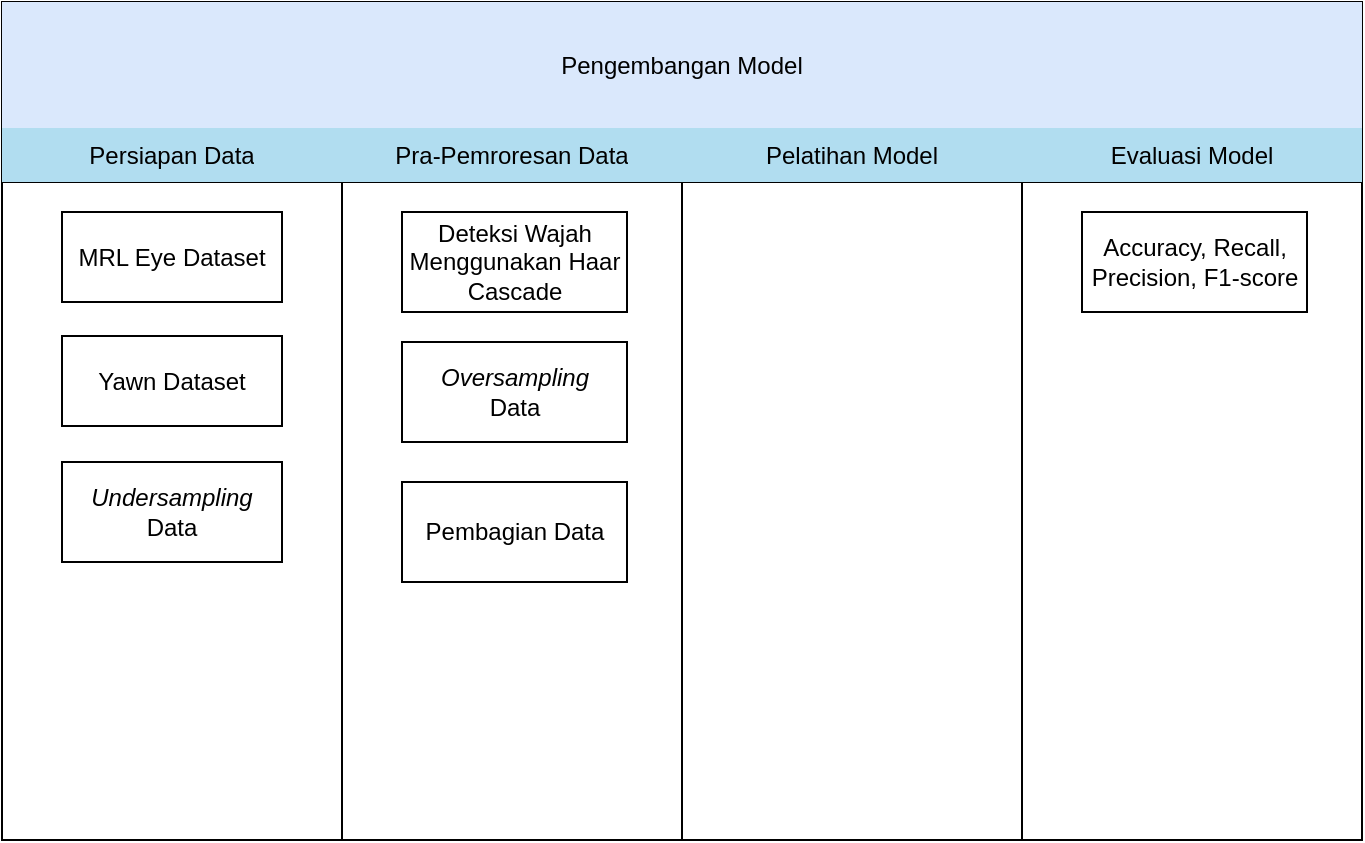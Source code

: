 <mxfile version="26.0.3">
  <diagram name="Halaman-1" id="F-EGLXpYpeBMAb6dZy1f">
    <mxGraphModel dx="1042" dy="565" grid="1" gridSize="10" guides="1" tooltips="1" connect="1" arrows="1" fold="1" page="1" pageScale="1" pageWidth="827" pageHeight="1169" math="0" shadow="0">
      <root>
        <mxCell id="0" />
        <mxCell id="1" parent="0" />
        <mxCell id="pbT7XOe0b9rUdH8Onk3J-1" value="" style="shape=table;startSize=0;container=1;collapsible=0;childLayout=tableLayout;" parent="1" vertex="1">
          <mxGeometry x="120" y="40" width="680" height="419" as="geometry" />
        </mxCell>
        <mxCell id="pbT7XOe0b9rUdH8Onk3J-2" value="" style="shape=tableRow;horizontal=0;startSize=0;swimlaneHead=0;swimlaneBody=0;strokeColor=inherit;top=0;left=0;bottom=0;right=0;collapsible=0;dropTarget=0;fillColor=none;points=[[0,0.5],[1,0.5]];portConstraint=eastwest;" parent="pbT7XOe0b9rUdH8Onk3J-1" vertex="1">
          <mxGeometry width="680" height="63" as="geometry" />
        </mxCell>
        <mxCell id="pbT7XOe0b9rUdH8Onk3J-3" value="Pengembangan Model" style="shape=partialRectangle;html=1;whiteSpace=wrap;connectable=0;strokeColor=#000000;overflow=hidden;fillColor=#dae8fc;top=0;left=0;bottom=0;right=0;pointerEvents=1;rowspan=1;colspan=4;" parent="pbT7XOe0b9rUdH8Onk3J-2" vertex="1">
          <mxGeometry width="680" height="63" as="geometry">
            <mxRectangle width="170" height="63" as="alternateBounds" />
          </mxGeometry>
        </mxCell>
        <mxCell id="pbT7XOe0b9rUdH8Onk3J-4" value="" style="shape=partialRectangle;html=1;whiteSpace=wrap;connectable=0;strokeColor=inherit;overflow=hidden;fillColor=none;top=0;left=0;bottom=0;right=0;pointerEvents=1;" parent="pbT7XOe0b9rUdH8Onk3J-2" vertex="1" visible="0">
          <mxGeometry x="170" width="170" height="63" as="geometry">
            <mxRectangle width="170" height="63" as="alternateBounds" />
          </mxGeometry>
        </mxCell>
        <mxCell id="pbT7XOe0b9rUdH8Onk3J-5" value="" style="shape=partialRectangle;html=1;whiteSpace=wrap;connectable=0;strokeColor=inherit;overflow=hidden;fillColor=none;top=0;left=0;bottom=0;right=0;pointerEvents=1;" parent="pbT7XOe0b9rUdH8Onk3J-2" vertex="1" visible="0">
          <mxGeometry x="340" width="170" height="63" as="geometry">
            <mxRectangle width="170" height="63" as="alternateBounds" />
          </mxGeometry>
        </mxCell>
        <mxCell id="pbT7XOe0b9rUdH8Onk3J-6" value="" style="shape=partialRectangle;html=1;whiteSpace=wrap;connectable=0;strokeColor=inherit;overflow=hidden;fillColor=none;top=0;left=0;bottom=0;right=0;pointerEvents=1;" parent="pbT7XOe0b9rUdH8Onk3J-2" vertex="1" visible="0">
          <mxGeometry x="510" width="170" height="63" as="geometry">
            <mxRectangle width="170" height="63" as="alternateBounds" />
          </mxGeometry>
        </mxCell>
        <mxCell id="pbT7XOe0b9rUdH8Onk3J-7" value="" style="shape=tableRow;horizontal=0;startSize=0;swimlaneHead=0;swimlaneBody=0;strokeColor=inherit;top=0;left=0;bottom=0;right=0;collapsible=0;dropTarget=0;fillColor=none;points=[[0,0.5],[1,0.5]];portConstraint=eastwest;" parent="pbT7XOe0b9rUdH8Onk3J-1" vertex="1">
          <mxGeometry y="63" width="680" height="27" as="geometry" />
        </mxCell>
        <mxCell id="pbT7XOe0b9rUdH8Onk3J-8" value="Persiapan Data" style="shape=partialRectangle;html=1;whiteSpace=wrap;connectable=0;strokeColor=#000000;overflow=hidden;fillColor=#b1ddf0;top=0;left=0;bottom=0;right=0;pointerEvents=1;" parent="pbT7XOe0b9rUdH8Onk3J-7" vertex="1">
          <mxGeometry width="170" height="27" as="geometry">
            <mxRectangle width="170" height="27" as="alternateBounds" />
          </mxGeometry>
        </mxCell>
        <mxCell id="pbT7XOe0b9rUdH8Onk3J-9" value="Pra-Pemroresan Data" style="shape=partialRectangle;html=1;whiteSpace=wrap;connectable=0;strokeColor=#000000;overflow=hidden;fillColor=#b1ddf0;top=0;left=0;bottom=0;right=0;pointerEvents=1;" parent="pbT7XOe0b9rUdH8Onk3J-7" vertex="1">
          <mxGeometry x="170" width="170" height="27" as="geometry">
            <mxRectangle width="170" height="27" as="alternateBounds" />
          </mxGeometry>
        </mxCell>
        <mxCell id="pbT7XOe0b9rUdH8Onk3J-10" value="Pelatihan Model" style="shape=partialRectangle;html=1;whiteSpace=wrap;connectable=0;strokeColor=#000000;overflow=hidden;fillColor=#b1ddf0;top=0;left=0;bottom=0;right=0;pointerEvents=1;" parent="pbT7XOe0b9rUdH8Onk3J-7" vertex="1">
          <mxGeometry x="340" width="170" height="27" as="geometry">
            <mxRectangle width="170" height="27" as="alternateBounds" />
          </mxGeometry>
        </mxCell>
        <mxCell id="pbT7XOe0b9rUdH8Onk3J-11" value="Evaluasi Model" style="shape=partialRectangle;html=1;whiteSpace=wrap;connectable=0;strokeColor=#000000;overflow=hidden;fillColor=#b1ddf0;top=0;left=0;bottom=0;right=0;pointerEvents=1;" parent="pbT7XOe0b9rUdH8Onk3J-7" vertex="1">
          <mxGeometry x="510" width="170" height="27" as="geometry">
            <mxRectangle width="170" height="27" as="alternateBounds" />
          </mxGeometry>
        </mxCell>
        <mxCell id="pbT7XOe0b9rUdH8Onk3J-12" style="shape=tableRow;horizontal=0;startSize=0;swimlaneHead=0;swimlaneBody=0;strokeColor=inherit;top=0;left=0;bottom=0;right=0;collapsible=0;dropTarget=0;fillColor=none;points=[[0,0.5],[1,0.5]];portConstraint=eastwest;" parent="pbT7XOe0b9rUdH8Onk3J-1" vertex="1">
          <mxGeometry y="90" width="680" height="329" as="geometry" />
        </mxCell>
        <mxCell id="pbT7XOe0b9rUdH8Onk3J-13" style="shape=partialRectangle;html=1;whiteSpace=wrap;connectable=0;strokeColor=inherit;overflow=hidden;fillColor=none;top=0;left=0;bottom=0;right=0;pointerEvents=1;" parent="pbT7XOe0b9rUdH8Onk3J-12" vertex="1">
          <mxGeometry width="170" height="329" as="geometry">
            <mxRectangle width="170" height="329" as="alternateBounds" />
          </mxGeometry>
        </mxCell>
        <mxCell id="pbT7XOe0b9rUdH8Onk3J-14" style="shape=partialRectangle;html=1;whiteSpace=wrap;connectable=0;strokeColor=inherit;overflow=hidden;fillColor=none;top=0;left=0;bottom=0;right=0;pointerEvents=1;" parent="pbT7XOe0b9rUdH8Onk3J-12" vertex="1">
          <mxGeometry x="170" width="170" height="329" as="geometry">
            <mxRectangle width="170" height="329" as="alternateBounds" />
          </mxGeometry>
        </mxCell>
        <mxCell id="pbT7XOe0b9rUdH8Onk3J-15" style="shape=partialRectangle;html=1;whiteSpace=wrap;connectable=0;strokeColor=inherit;overflow=hidden;fillColor=none;top=0;left=0;bottom=0;right=0;pointerEvents=1;" parent="pbT7XOe0b9rUdH8Onk3J-12" vertex="1">
          <mxGeometry x="340" width="170" height="329" as="geometry">
            <mxRectangle width="170" height="329" as="alternateBounds" />
          </mxGeometry>
        </mxCell>
        <mxCell id="pbT7XOe0b9rUdH8Onk3J-16" style="shape=partialRectangle;html=1;whiteSpace=wrap;connectable=0;strokeColor=inherit;overflow=hidden;fillColor=none;top=0;left=0;bottom=0;right=0;pointerEvents=1;" parent="pbT7XOe0b9rUdH8Onk3J-12" vertex="1">
          <mxGeometry x="510" width="170" height="329" as="geometry">
            <mxRectangle width="170" height="329" as="alternateBounds" />
          </mxGeometry>
        </mxCell>
        <mxCell id="pbT7XOe0b9rUdH8Onk3J-17" value="MRL Eye Dataset" style="rounded=0;whiteSpace=wrap;html=1;" parent="1" vertex="1">
          <mxGeometry x="150" y="145" width="110" height="45" as="geometry" />
        </mxCell>
        <mxCell id="pbT7XOe0b9rUdH8Onk3J-18" value="Yawn Dataset" style="rounded=0;whiteSpace=wrap;html=1;" parent="1" vertex="1">
          <mxGeometry x="150" y="207" width="110" height="45" as="geometry" />
        </mxCell>
        <mxCell id="pbT7XOe0b9rUdH8Onk3J-20" value="Deteksi Wajah Menggunakan Haar Cascade" style="rounded=0;whiteSpace=wrap;html=1;" parent="1" vertex="1">
          <mxGeometry x="320" y="145" width="112.5" height="50" as="geometry" />
        </mxCell>
        <mxCell id="pbT7XOe0b9rUdH8Onk3J-21" value="Accuracy, Recall, Precision, F1-score" style="rounded=0;whiteSpace=wrap;html=1;" parent="1" vertex="1">
          <mxGeometry x="660" y="145" width="112.5" height="50" as="geometry" />
        </mxCell>
        <mxCell id="pbT7XOe0b9rUdH8Onk3J-22" value="Pembagian Data" style="rounded=0;whiteSpace=wrap;html=1;" parent="1" vertex="1">
          <mxGeometry x="320" y="280" width="112.5" height="50" as="geometry" />
        </mxCell>
        <mxCell id="pbT7XOe0b9rUdH8Onk3J-23" value="&lt;i&gt;Oversampling&lt;/i&gt;&lt;div&gt;Data&lt;/div&gt;" style="rounded=0;whiteSpace=wrap;html=1;" parent="1" vertex="1">
          <mxGeometry x="320" y="210" width="112.5" height="50" as="geometry" />
        </mxCell>
        <mxCell id="eHNbWOPZ8TtTcvfyzyi6-3" value="&lt;i&gt;Undersampling&lt;/i&gt;&lt;div&gt;Data&lt;/div&gt;" style="rounded=0;whiteSpace=wrap;html=1;" vertex="1" parent="1">
          <mxGeometry x="150" y="270" width="110" height="50" as="geometry" />
        </mxCell>
      </root>
    </mxGraphModel>
  </diagram>
</mxfile>
